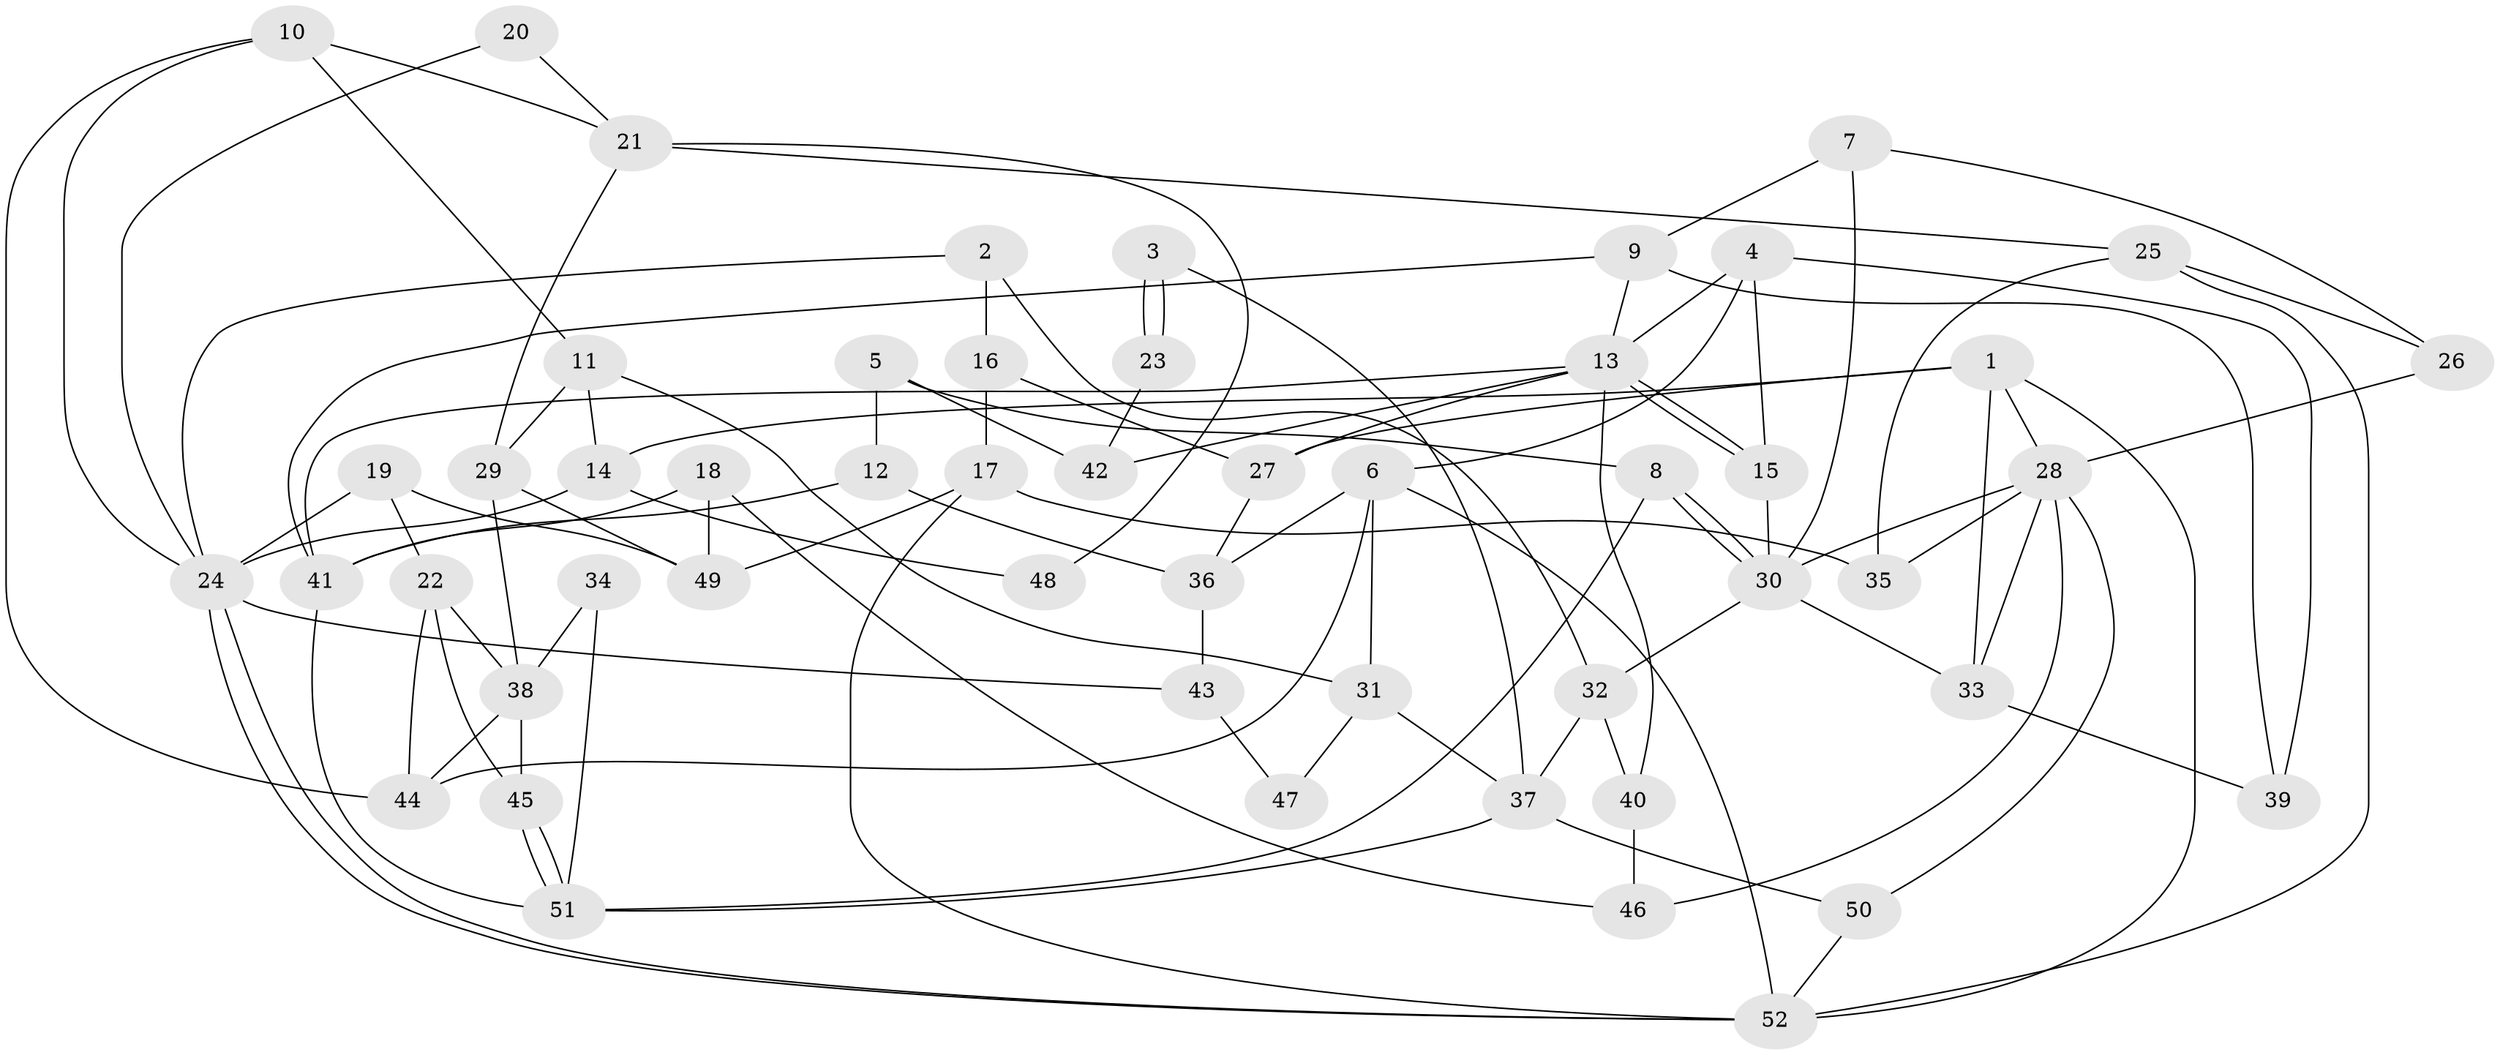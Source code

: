 // coarse degree distribution, {3: 0.09375, 4: 0.40625, 5: 0.25, 7: 0.09375, 2: 0.09375, 8: 0.03125, 6: 0.03125}
// Generated by graph-tools (version 1.1) at 2025/37/03/04/25 23:37:07]
// undirected, 52 vertices, 104 edges
graph export_dot {
  node [color=gray90,style=filled];
  1;
  2;
  3;
  4;
  5;
  6;
  7;
  8;
  9;
  10;
  11;
  12;
  13;
  14;
  15;
  16;
  17;
  18;
  19;
  20;
  21;
  22;
  23;
  24;
  25;
  26;
  27;
  28;
  29;
  30;
  31;
  32;
  33;
  34;
  35;
  36;
  37;
  38;
  39;
  40;
  41;
  42;
  43;
  44;
  45;
  46;
  47;
  48;
  49;
  50;
  51;
  52;
  1 -- 33;
  1 -- 52;
  1 -- 14;
  1 -- 27;
  1 -- 28;
  2 -- 32;
  2 -- 24;
  2 -- 16;
  3 -- 37;
  3 -- 23;
  3 -- 23;
  4 -- 39;
  4 -- 15;
  4 -- 6;
  4 -- 13;
  5 -- 8;
  5 -- 12;
  5 -- 42;
  6 -- 44;
  6 -- 31;
  6 -- 36;
  6 -- 52;
  7 -- 26;
  7 -- 30;
  7 -- 9;
  8 -- 30;
  8 -- 30;
  8 -- 51;
  9 -- 13;
  9 -- 39;
  9 -- 41;
  10 -- 24;
  10 -- 44;
  10 -- 11;
  10 -- 21;
  11 -- 31;
  11 -- 14;
  11 -- 29;
  12 -- 41;
  12 -- 36;
  13 -- 15;
  13 -- 15;
  13 -- 27;
  13 -- 40;
  13 -- 41;
  13 -- 42;
  14 -- 24;
  14 -- 48;
  15 -- 30;
  16 -- 27;
  16 -- 17;
  17 -- 52;
  17 -- 35;
  17 -- 49;
  18 -- 49;
  18 -- 41;
  18 -- 46;
  19 -- 24;
  19 -- 49;
  19 -- 22;
  20 -- 21;
  20 -- 24;
  21 -- 25;
  21 -- 29;
  21 -- 48;
  22 -- 45;
  22 -- 38;
  22 -- 44;
  23 -- 42;
  24 -- 52;
  24 -- 52;
  24 -- 43;
  25 -- 35;
  25 -- 52;
  25 -- 26;
  26 -- 28;
  27 -- 36;
  28 -- 46;
  28 -- 30;
  28 -- 33;
  28 -- 35;
  28 -- 50;
  29 -- 38;
  29 -- 49;
  30 -- 32;
  30 -- 33;
  31 -- 37;
  31 -- 47;
  32 -- 37;
  32 -- 40;
  33 -- 39;
  34 -- 51;
  34 -- 38;
  36 -- 43;
  37 -- 50;
  37 -- 51;
  38 -- 44;
  38 -- 45;
  40 -- 46;
  41 -- 51;
  43 -- 47;
  45 -- 51;
  45 -- 51;
  50 -- 52;
}

